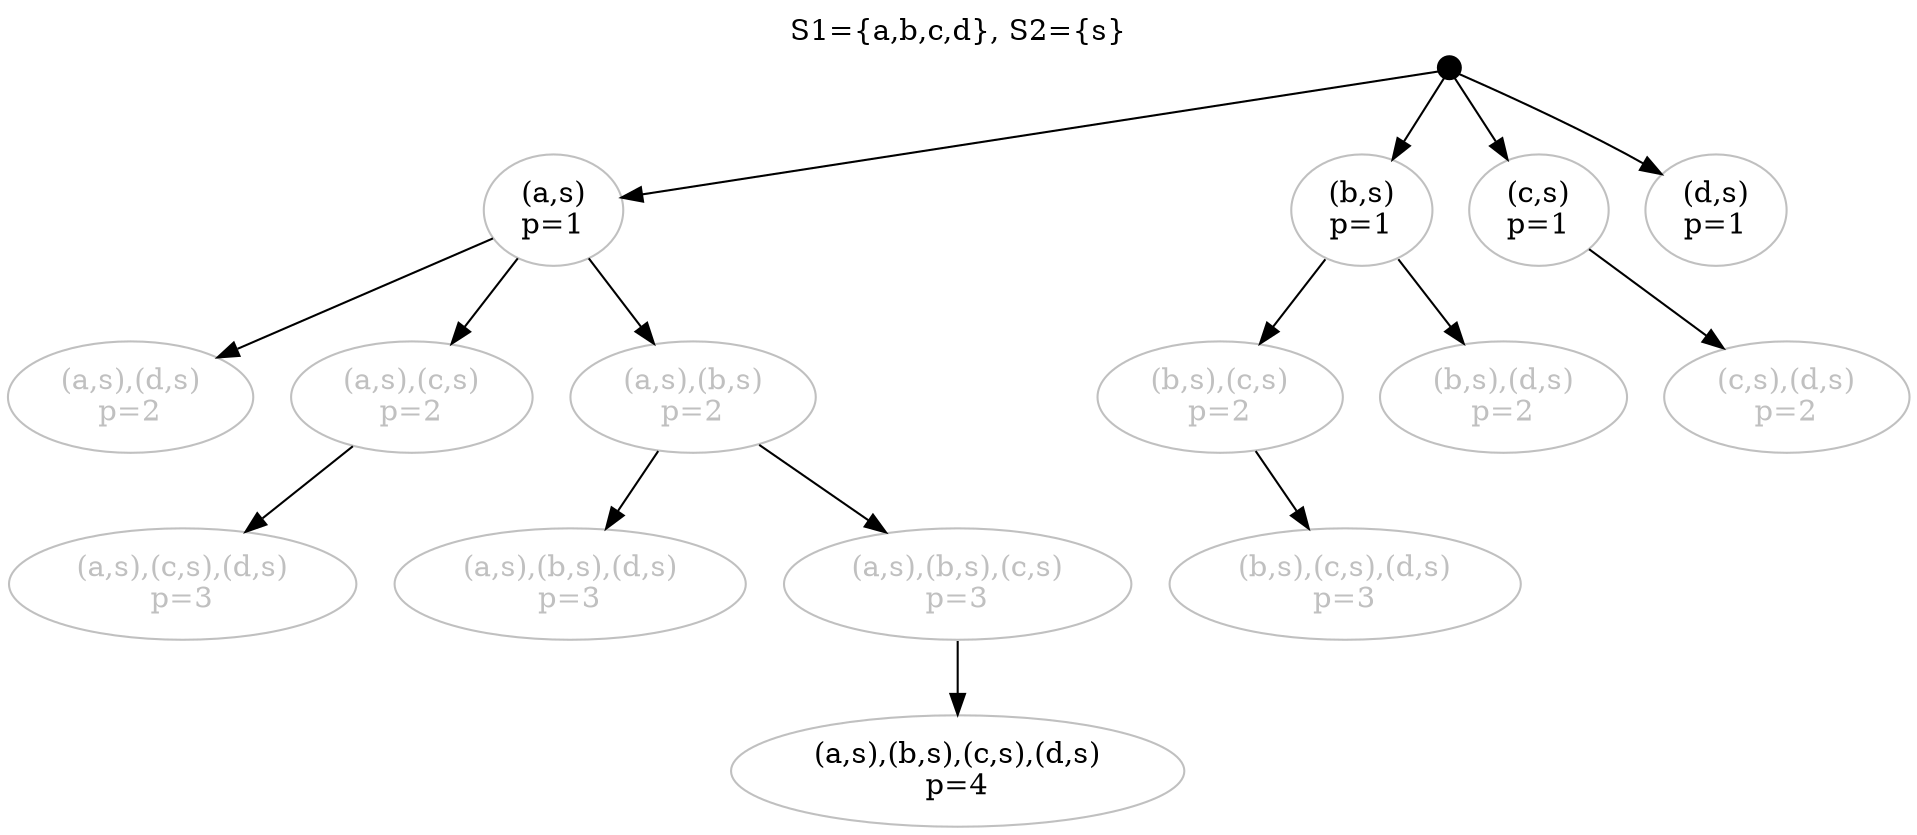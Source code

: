 digraph RelationGraph{
"" [style=filled fillcolor=black width=0.15 height=0.15]
label="S1={a,b,c,d}, S2={s}";
labelloc="t";
node [color=grey]
"(a,s),(c,s),(d,s)
p=3"[fontcolor=grey]
"(a,s),(b,s),(d,s)
p=3"[fontcolor=grey]
"(a,s),(b,s),(c,s)
p=3"[fontcolor=grey]
"(c,s),(d,s)
p=2"[fontcolor=grey]
"(b,s),(c,s)
p=2"[fontcolor=grey]
"(a,s),(d,s)
p=2"[fontcolor=grey]
"(b,s),(d,s)
p=2"[fontcolor=grey]
"(a,s),(c,s)
p=2"[fontcolor=grey]
"(b,s),(c,s),(d,s)
p=3"[fontcolor=grey]
"(a,s),(b,s)
p=2"[fontcolor=grey]
  "" -> "(a,s)
p=1" []
  "" -> "(b,s)
p=1" []
  "" -> "(c,s)
p=1" []
  "" -> "(d,s)
p=1" []
  "(a,s)
p=1" -> "(a,s),(b,s)
p=2" []
  "(a,s)
p=1" -> "(a,s),(c,s)
p=2" []
  "(a,s)
p=1" -> "(a,s),(d,s)
p=2" []
  "(b,s)
p=1" -> "(b,s),(c,s)
p=2" []
  "(b,s)
p=1" -> "(b,s),(d,s)
p=2" []
  "(a,s),(b,s)
p=2" -> "(a,s),(b,s),(c,s)
p=3" []
  "(a,s),(b,s)
p=2" -> "(a,s),(b,s),(d,s)
p=3" []
  "(c,s)
p=1" -> "(c,s),(d,s)
p=2" []
  "(a,s),(c,s)
p=2" -> "(a,s),(c,s),(d,s)
p=3" []
  "(b,s),(c,s)
p=2" -> "(b,s),(c,s),(d,s)
p=3" []
  "(a,s),(b,s),(c,s)
p=3" -> "(a,s),(b,s),(c,s),(d,s)
p=4" []
}
